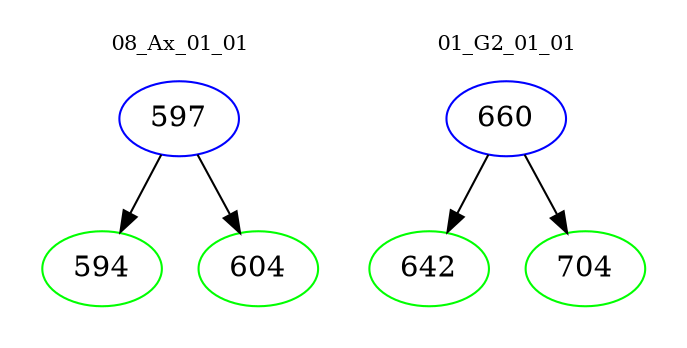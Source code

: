 digraph{
subgraph cluster_0 {
color = white
label = "08_Ax_01_01";
fontsize=10;
T0_597 [label="597", color="blue"]
T0_597 -> T0_594 [color="black"]
T0_594 [label="594", color="green"]
T0_597 -> T0_604 [color="black"]
T0_604 [label="604", color="green"]
}
subgraph cluster_1 {
color = white
label = "01_G2_01_01";
fontsize=10;
T1_660 [label="660", color="blue"]
T1_660 -> T1_642 [color="black"]
T1_642 [label="642", color="green"]
T1_660 -> T1_704 [color="black"]
T1_704 [label="704", color="green"]
}
}
